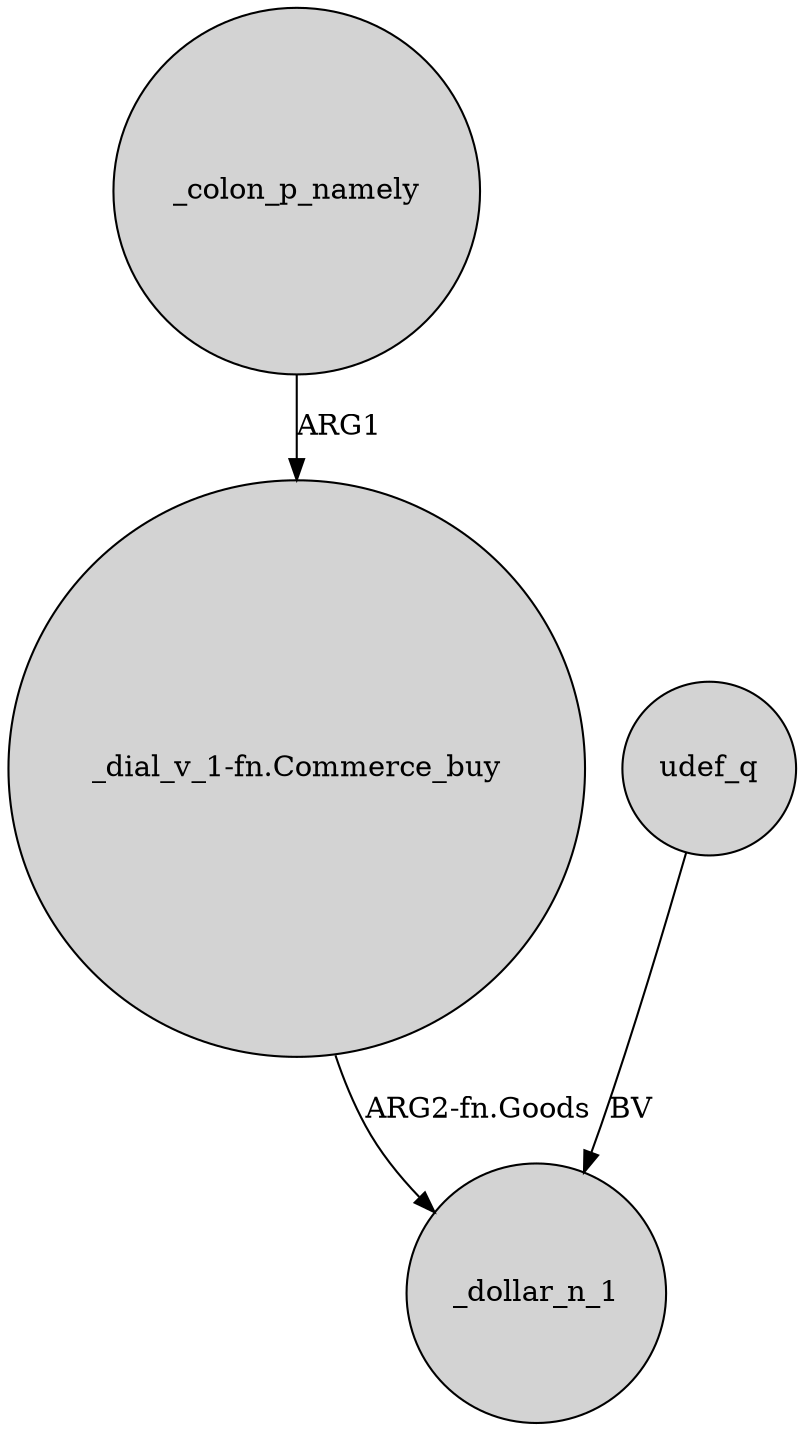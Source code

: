 digraph {
	node [shape=circle style=filled]
	_colon_p_namely -> "_dial_v_1-fn.Commerce_buy" [label=ARG1]
	udef_q -> _dollar_n_1 [label=BV]
	"_dial_v_1-fn.Commerce_buy" -> _dollar_n_1 [label="ARG2-fn.Goods"]
}
